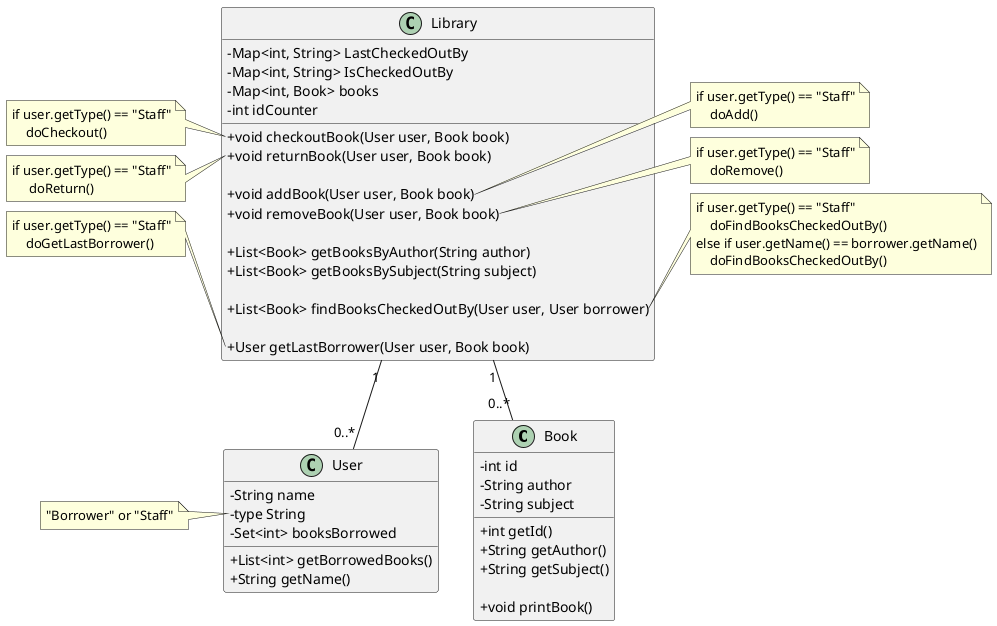 @startuml
skinparam classAttributeIconSize 0

class Book{
    -int id
    -String author
    -String subject

    +int getId()
    +String getAuthor()
    +String getSubject()

    +void printBook()
}

class User{
    -String name
    -type String
    -Set<int> booksBorrowed
    +List<int> getBorrowedBooks()
    +String getName()
}
note left of User::type
    "Borrower" or "Staff"
end note


class Library{

    'store last borrower of a book'
    -Map<int, String> LastCheckedOutBy 
    -Map<int, String> IsCheckedOutBy
    -Map<int, Book> books
    -int idCounter


    +void checkoutBook(User user, Book book)
    +void returnBook(User user, Book book)

    +void addBook(User user, Book book)
    +void removeBook(User user, Book book)

    +List<Book> getBooksByAuthor(String author)
    +List<Book> getBooksBySubject(String subject)

    +List<Book> findBooksCheckedOutBy(User user, User borrower)

    +User getLastBorrower(User user, Book book)

}

Library "1" -- "0..*" Book
Library "1" -- "0..*" User

note left of  Library::checkoutBook
    if user.getType() == "Staff"
        doCheckout()
end note

note left of  Library::returnBook
   if user.getType() == "Staff"
        doReturn()
end note

note right of Library::addBook
    if user.getType() == "Staff"
        doAdd()
end note

note right of Library::removeBook
    if user.getType() == "Staff"
        doRemove()
end note

note right of Library::findBooksCheckedOutBy
    if user.getType() == "Staff"
        doFindBooksCheckedOutBy()
    else if user.getName() == borrower.getName()
        doFindBooksCheckedOutBy()
end note

note left of Library::getLastBorrower
    if user.getType() == "Staff"
        doGetLastBorrower()
end note


@enduml
